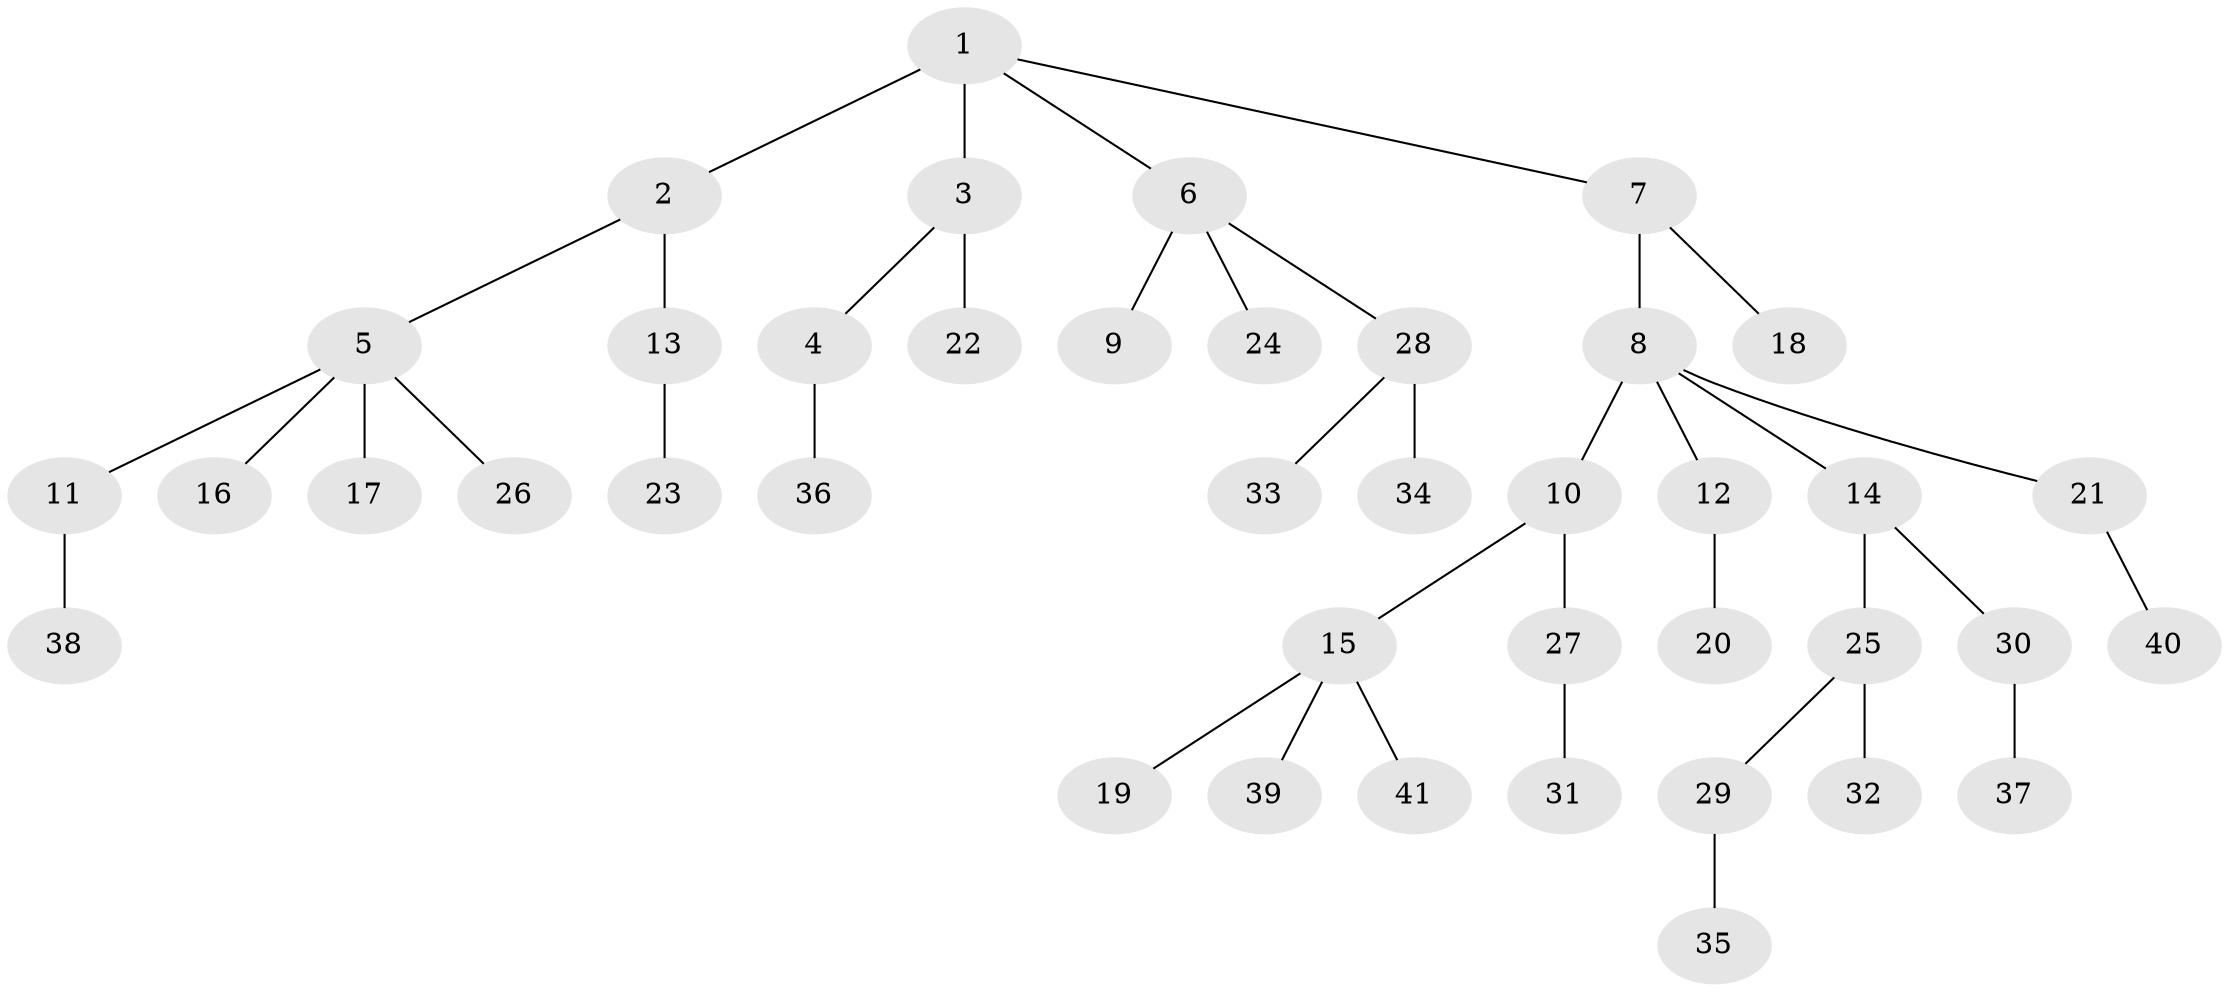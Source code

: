 // original degree distribution, {6: 0.02631578947368421, 4: 0.06578947368421052, 3: 0.07894736842105263, 2: 0.3026315789473684, 5: 0.02631578947368421, 1: 0.4868421052631579, 7: 0.013157894736842105}
// Generated by graph-tools (version 1.1) at 2025/36/03/09/25 02:36:37]
// undirected, 41 vertices, 40 edges
graph export_dot {
graph [start="1"]
  node [color=gray90,style=filled];
  1;
  2;
  3;
  4;
  5;
  6;
  7;
  8;
  9;
  10;
  11;
  12;
  13;
  14;
  15;
  16;
  17;
  18;
  19;
  20;
  21;
  22;
  23;
  24;
  25;
  26;
  27;
  28;
  29;
  30;
  31;
  32;
  33;
  34;
  35;
  36;
  37;
  38;
  39;
  40;
  41;
  1 -- 2 [weight=1.0];
  1 -- 3 [weight=2.0];
  1 -- 6 [weight=1.0];
  1 -- 7 [weight=1.0];
  2 -- 5 [weight=1.0];
  2 -- 13 [weight=1.0];
  3 -- 4 [weight=1.0];
  3 -- 22 [weight=1.0];
  4 -- 36 [weight=1.0];
  5 -- 11 [weight=1.0];
  5 -- 16 [weight=1.0];
  5 -- 17 [weight=1.0];
  5 -- 26 [weight=1.0];
  6 -- 9 [weight=1.0];
  6 -- 24 [weight=1.0];
  6 -- 28 [weight=1.0];
  7 -- 8 [weight=1.0];
  7 -- 18 [weight=1.0];
  8 -- 10 [weight=2.0];
  8 -- 12 [weight=1.0];
  8 -- 14 [weight=1.0];
  8 -- 21 [weight=1.0];
  10 -- 15 [weight=1.0];
  10 -- 27 [weight=1.0];
  11 -- 38 [weight=1.0];
  12 -- 20 [weight=1.0];
  13 -- 23 [weight=1.0];
  14 -- 25 [weight=1.0];
  14 -- 30 [weight=1.0];
  15 -- 19 [weight=1.0];
  15 -- 39 [weight=1.0];
  15 -- 41 [weight=1.0];
  21 -- 40 [weight=1.0];
  25 -- 29 [weight=1.0];
  25 -- 32 [weight=1.0];
  27 -- 31 [weight=1.0];
  28 -- 33 [weight=1.0];
  28 -- 34 [weight=1.0];
  29 -- 35 [weight=1.0];
  30 -- 37 [weight=1.0];
}
